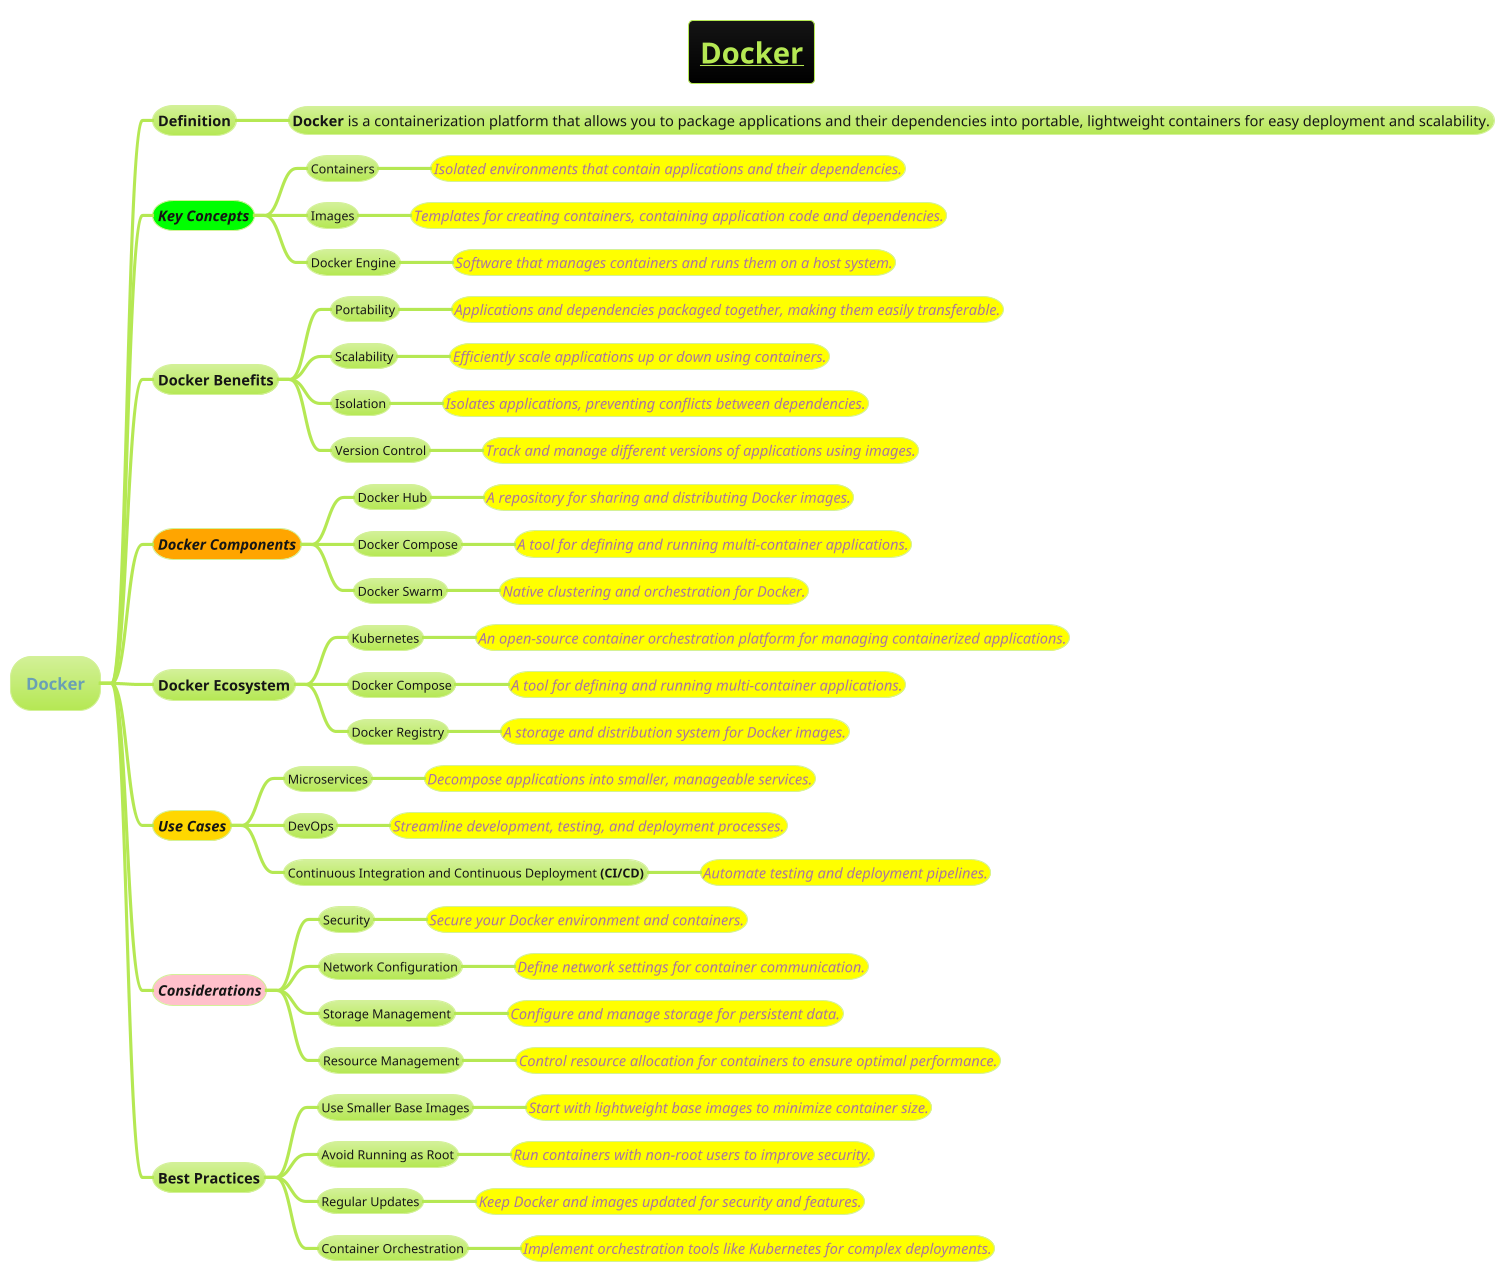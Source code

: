 @startmindmap
title =__Docker__
!theme hacker

* Docker
** Definition
*** <size:14>**Docker** is a containerization platform that allows you to package applications and their dependencies into portable, lightweight containers for easy deployment and scalability.

**[#lime] ====Key Concepts
*** Containers
****[#yellow] ====<size:14>Isolated environments that contain applications and their dependencies.
*** Images
****[#yellow] ====<size:14>Templates for creating containers, containing application code and dependencies.
*** Docker Engine
****[#yellow] ====<size:14>Software that manages containers and runs them on a host system.

** Docker Benefits
*** Portability
****[#yellow] ====<size:14>Applications and dependencies packaged together, making them easily transferable.
*** Scalability
****[#yellow] ====<size:14>Efficiently scale applications up or down using containers.
*** Isolation
****[#yellow] ====<size:14>Isolates applications, preventing conflicts between dependencies.
*** Version Control
****[#yellow] ====<size:14>Track and manage different versions of applications using images.

**[#orange] ====Docker Components
*** Docker Hub
****[#yellow] ====<size:14>A repository for sharing and distributing Docker images.
*** Docker Compose
****[#yellow] ====<size:14>A tool for defining and running multi-container applications.
*** Docker Swarm
****[#yellow] ====<size:14>Native clustering and orchestration for Docker.

** Docker Ecosystem
*** Kubernetes
****[#yellow] ====<size:14>An open-source container orchestration platform for managing containerized applications.
*** Docker Compose
****[#yellow] ====<size:14>A tool for defining and running multi-container applications.
*** Docker Registry
****[#yellow] ====<size:14>A storage and distribution system for Docker images.

**[#gold] ====Use Cases
*** Microservices
****[#yellow] ====<size:14>Decompose applications into smaller, manageable services.
*** DevOps
****[#yellow] ====<size:14>Streamline development, testing, and deployment processes.
*** Continuous Integration and Continuous Deployment **(CI/CD)**
****[#yellow] ====<size:14>Automate testing and deployment pipelines.

**[#pink] ====Considerations
*** Security
****[#yellow] ====<size:14>Secure your Docker environment and containers.
*** Network Configuration
****[#yellow] ====<size:14>Define network settings for container communication.
*** Storage Management
****[#yellow] ====<size:14>Configure and manage storage for persistent data.

*** Resource Management
****[#yellow] ====<size:14>Control resource allocation for containers to ensure optimal performance.

** Best Practices
*** Use Smaller Base Images
****[#yellow] ====<size:14>Start with lightweight base images to minimize container size.
*** Avoid Running as Root
****[#yellow] ====<size:14>Run containers with non-root users to improve security.
*** Regular Updates
****[#yellow] ====<size:14>Keep Docker and images updated for security and features.
*** Container Orchestration
****[#yellow] ====<size:14>Implement orchestration tools like Kubernetes for complex deployments.

@endmindmap
